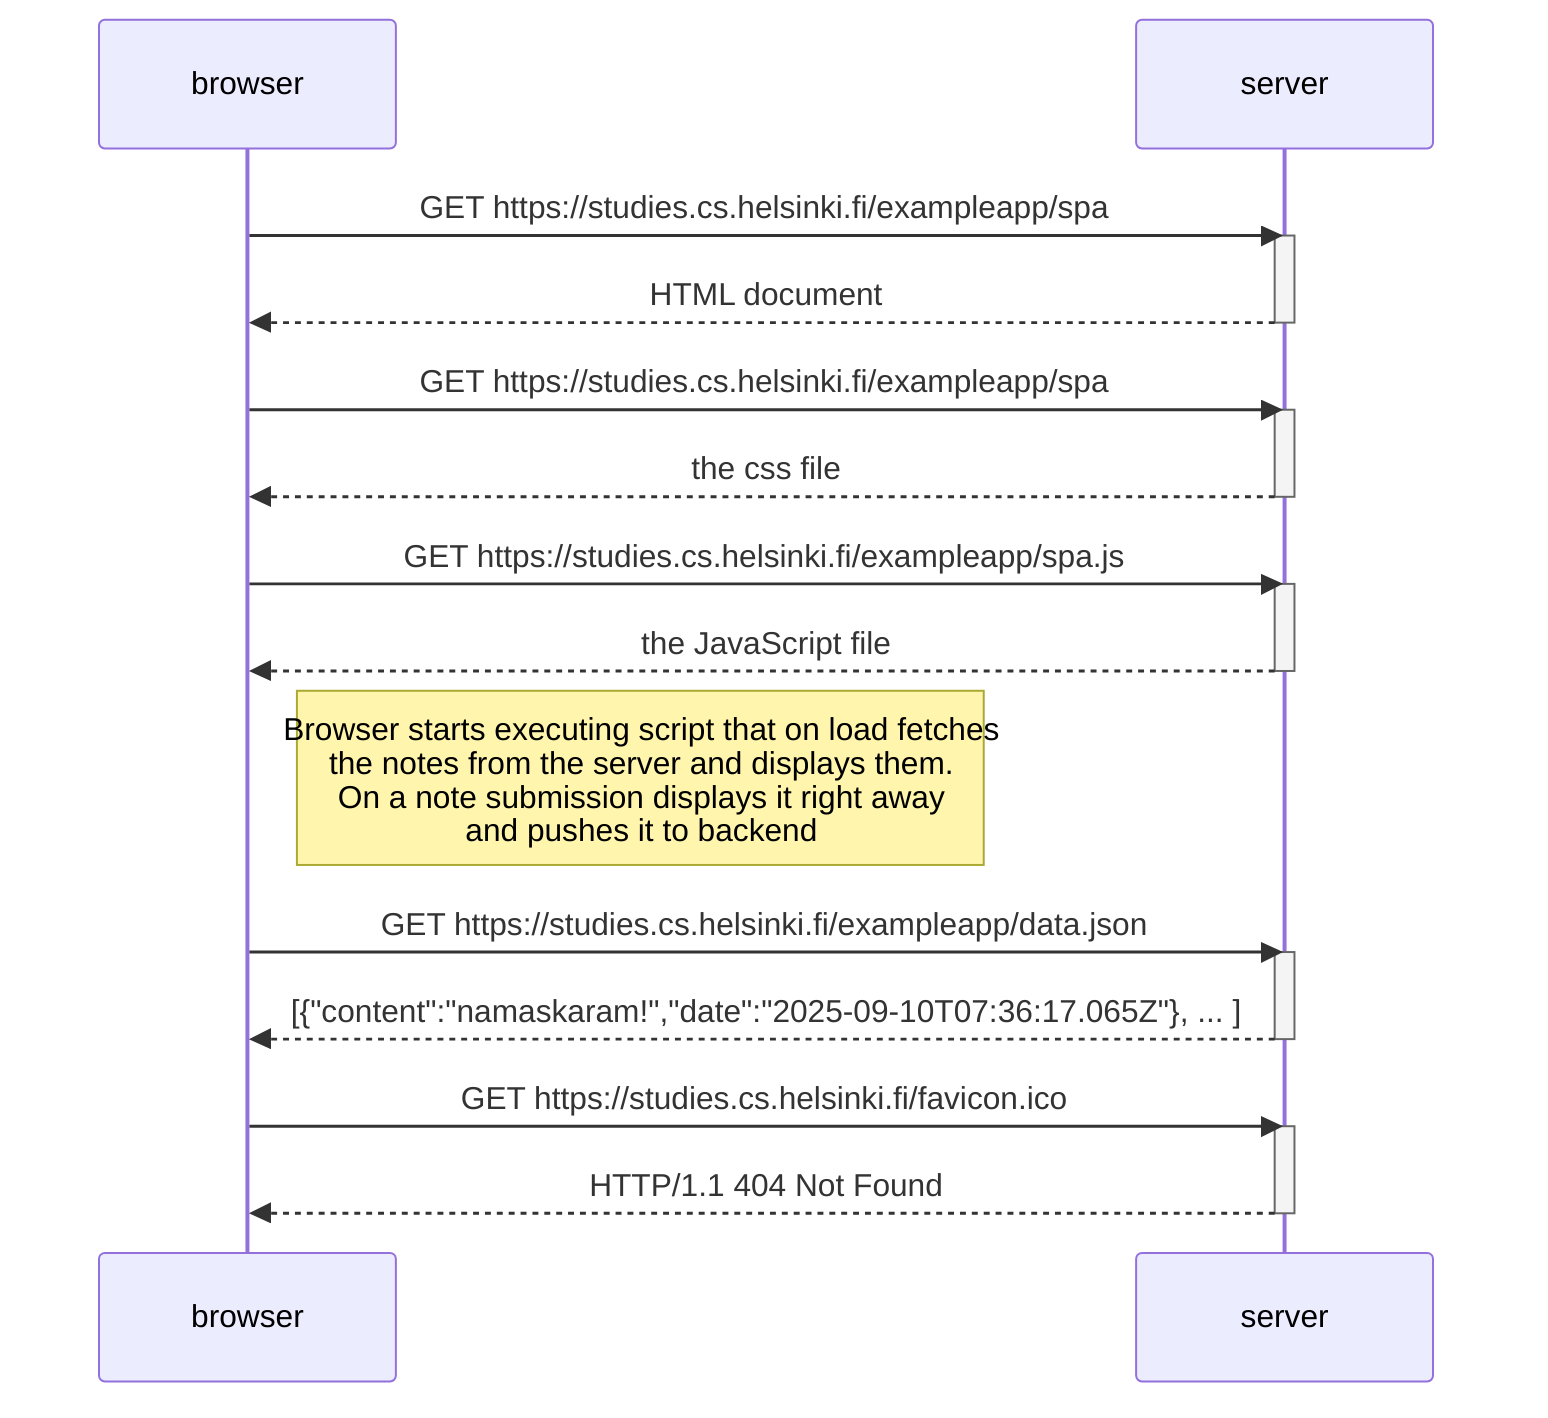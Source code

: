 sequenceDiagram
    participant browser
    participant server

    browser->>server: GET https://studies.cs.helsinki.fi/exampleapp/spa
    activate server
    server-->>browser: HTML document
    deactivate server

    browser->>server: GET https://studies.cs.helsinki.fi/exampleapp/spa
    activate server
    server-->>browser: the css file
    deactivate server

    browser->>server: GET https://studies.cs.helsinki.fi/exampleapp/spa.js
    activate server
    server-->>browser: the JavaScript file
    deactivate server

    Note right of browser: Browser starts executing script that on load fetches <br> the notes from the server and displays them.<br>On a note submission displays it right away<br>and pushes it to backend

    browser->>server: GET https://studies.cs.helsinki.fi/exampleapp/data.json
    activate server
    server-->>browser: [{"content":"namaskaram!","date":"2025-09-10T07:36:17.065Z"}, ... ]
    deactivate server
   
    browser->>server: GET https://studies.cs.helsinki.fi/favicon.ico
    activate server
    server-->>browser: HTTP/1.1 404 Not Found
    deactivate server